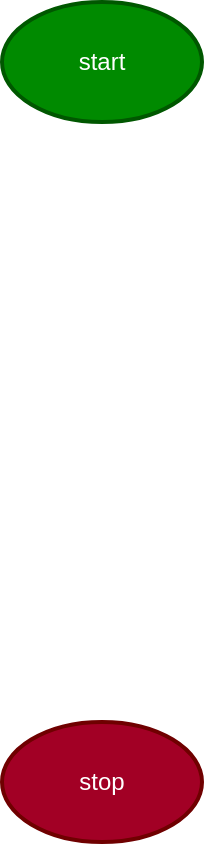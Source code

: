 <mxfile>
    <diagram id="cczNeLhOYHTJAaubcI3P" name="Page-1">
        <mxGraphModel dx="1370" dy="521" grid="1" gridSize="10" guides="1" tooltips="1" connect="1" arrows="1" fold="1" page="1" pageScale="1" pageWidth="850" pageHeight="1100" math="0" shadow="0">
            <root>
                <mxCell id="0"/>
                <mxCell id="1" parent="0"/>
                <mxCell id="2" value="start" style="strokeWidth=2;html=1;shape=mxgraph.flowchart.start_1;whiteSpace=wrap;fillColor=#008a00;fontColor=#ffffff;strokeColor=#005700;" parent="1" vertex="1">
                    <mxGeometry x="310" y="30" width="100" height="60" as="geometry"/>
                </mxCell>
                <mxCell id="3" value="stop" style="strokeWidth=2;html=1;shape=mxgraph.flowchart.start_1;whiteSpace=wrap;fillColor=#a20025;fontColor=#ffffff;strokeColor=#6F0000;" parent="1" vertex="1">
                    <mxGeometry x="310" y="390" width="100" height="60" as="geometry"/>
                </mxCell>
            </root>
        </mxGraphModel>
    </diagram>
</mxfile>